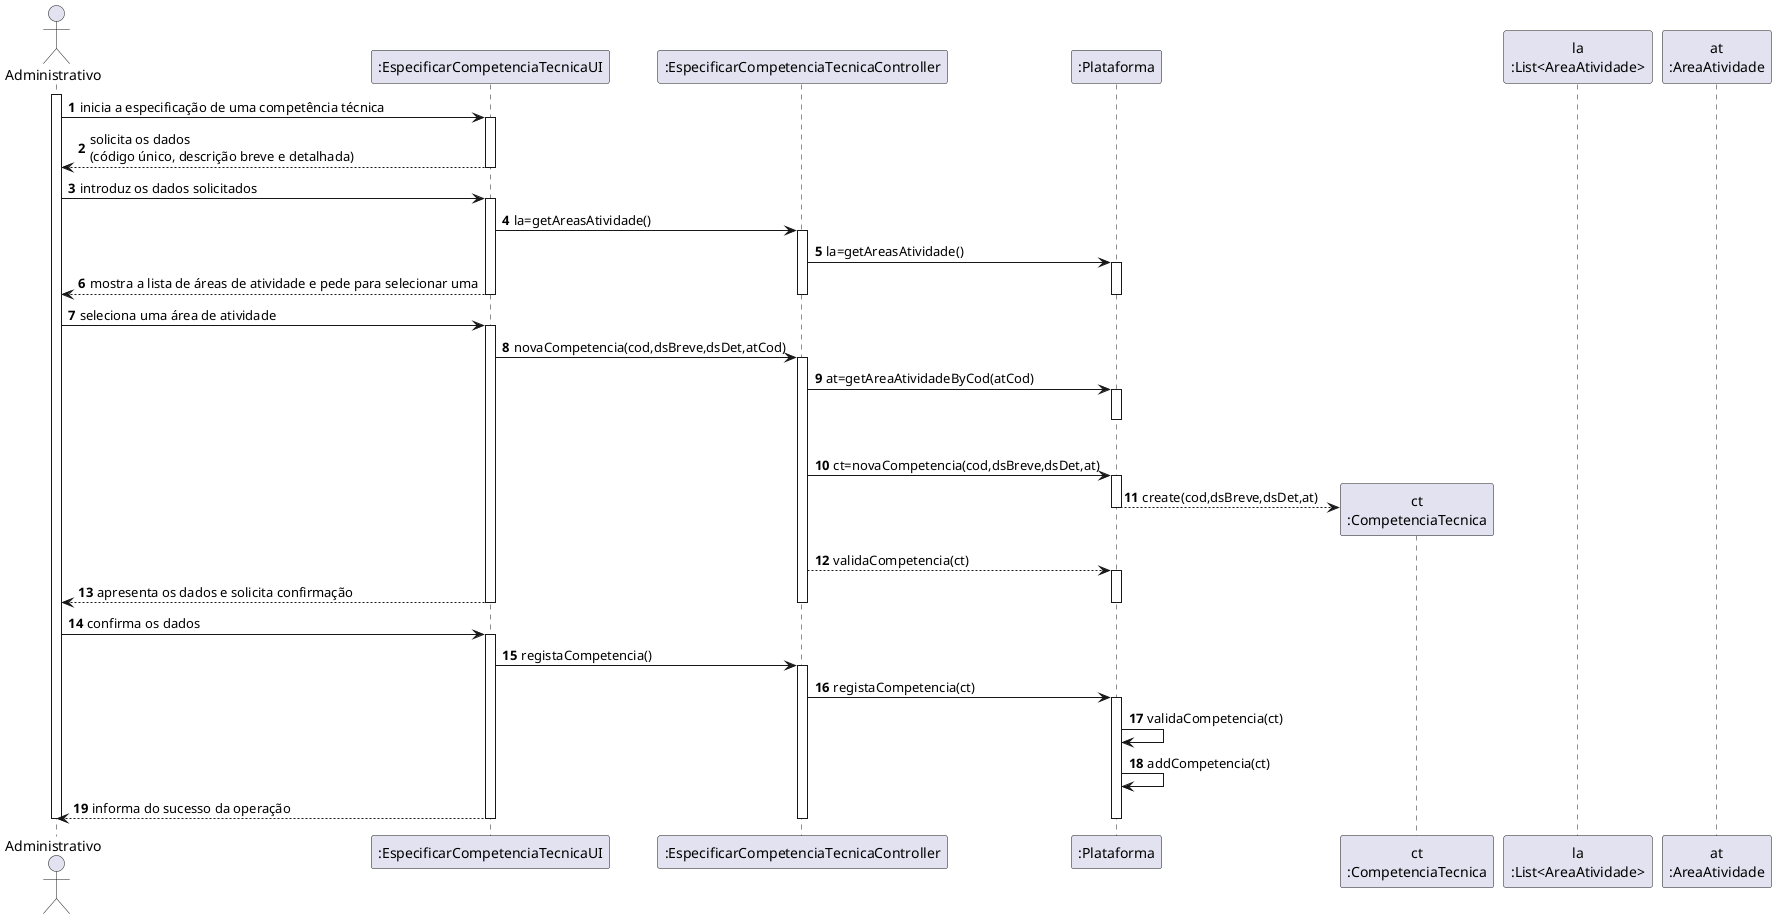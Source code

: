 @startuml
autonumber
'hide footbox
actor "Administrativo" as ADM

participant ":EspecificarCompetenciaTecnicaUI" as UI
participant ":EspecificarCompetenciaTecnicaController" as CTRL
participant ":Plataforma" as PLAT
participant "ct\n:CompetenciaTecnica" as COMPETENCIA
participant "la\n:List<AreaAtividade>" as LISTA_AREAS
participant "at\n:AreaAtividade" as AREA

activate ADM
ADM -> UI : inicia a especificação de uma competência técnica
activate UI
UI --> ADM : solicita os dados \n(código único, descrição breve e detalhada)
deactivate UI

ADM -> UI : introduz os dados solicitados
activate UI

UI -> CTRL : la=getAreasAtividade()
activate CTRL

CTRL -> PLAT : la=getAreasAtividade()
activate PLAT

UI --> ADM : mostra a lista de áreas de atividade e pede para selecionar uma
deactivate CTRL
deactivate PLAT
deactivate UI

ADM -> UI : seleciona uma área de atividade
activate UI

UI -> CTRL : novaCompetencia(cod,dsBreve,dsDet,atCod)
activate CTRL

CTRL -> PLAT: at=getAreaAtividadeByCod(atCod)
activate PLAT
|||
deactivate PLAT

CTRL -> PLAT: ct=novaCompetencia(cod,dsBreve,dsDet,at)
activate PLAT

PLAT --> COMPETENCIA**: create(cod,dsBreve,dsDet,at)
deactivate PLAT

CTRL --> PLAT : validaCompetencia(ct)
activate PLAT

UI --> ADM : apresenta os dados e solicita confirmação
deactivate PLAT
deactivate CTRL
deactivate UI

ADM -> UI : confirma os dados
activate UI
UI -> CTRL : registaCompetencia()
activate CTRL

CTRL -> PLAT : registaCompetencia(ct)
activate PLAT

PLAT -> PLAT : validaCompetencia(ct)
PLAT -> PLAT : addCompetencia(ct)

UI --> ADM : informa do sucesso da operação
deactivate PLAT
deactivate CTRL
deactivate UI

deactivate ADM

@enduml
